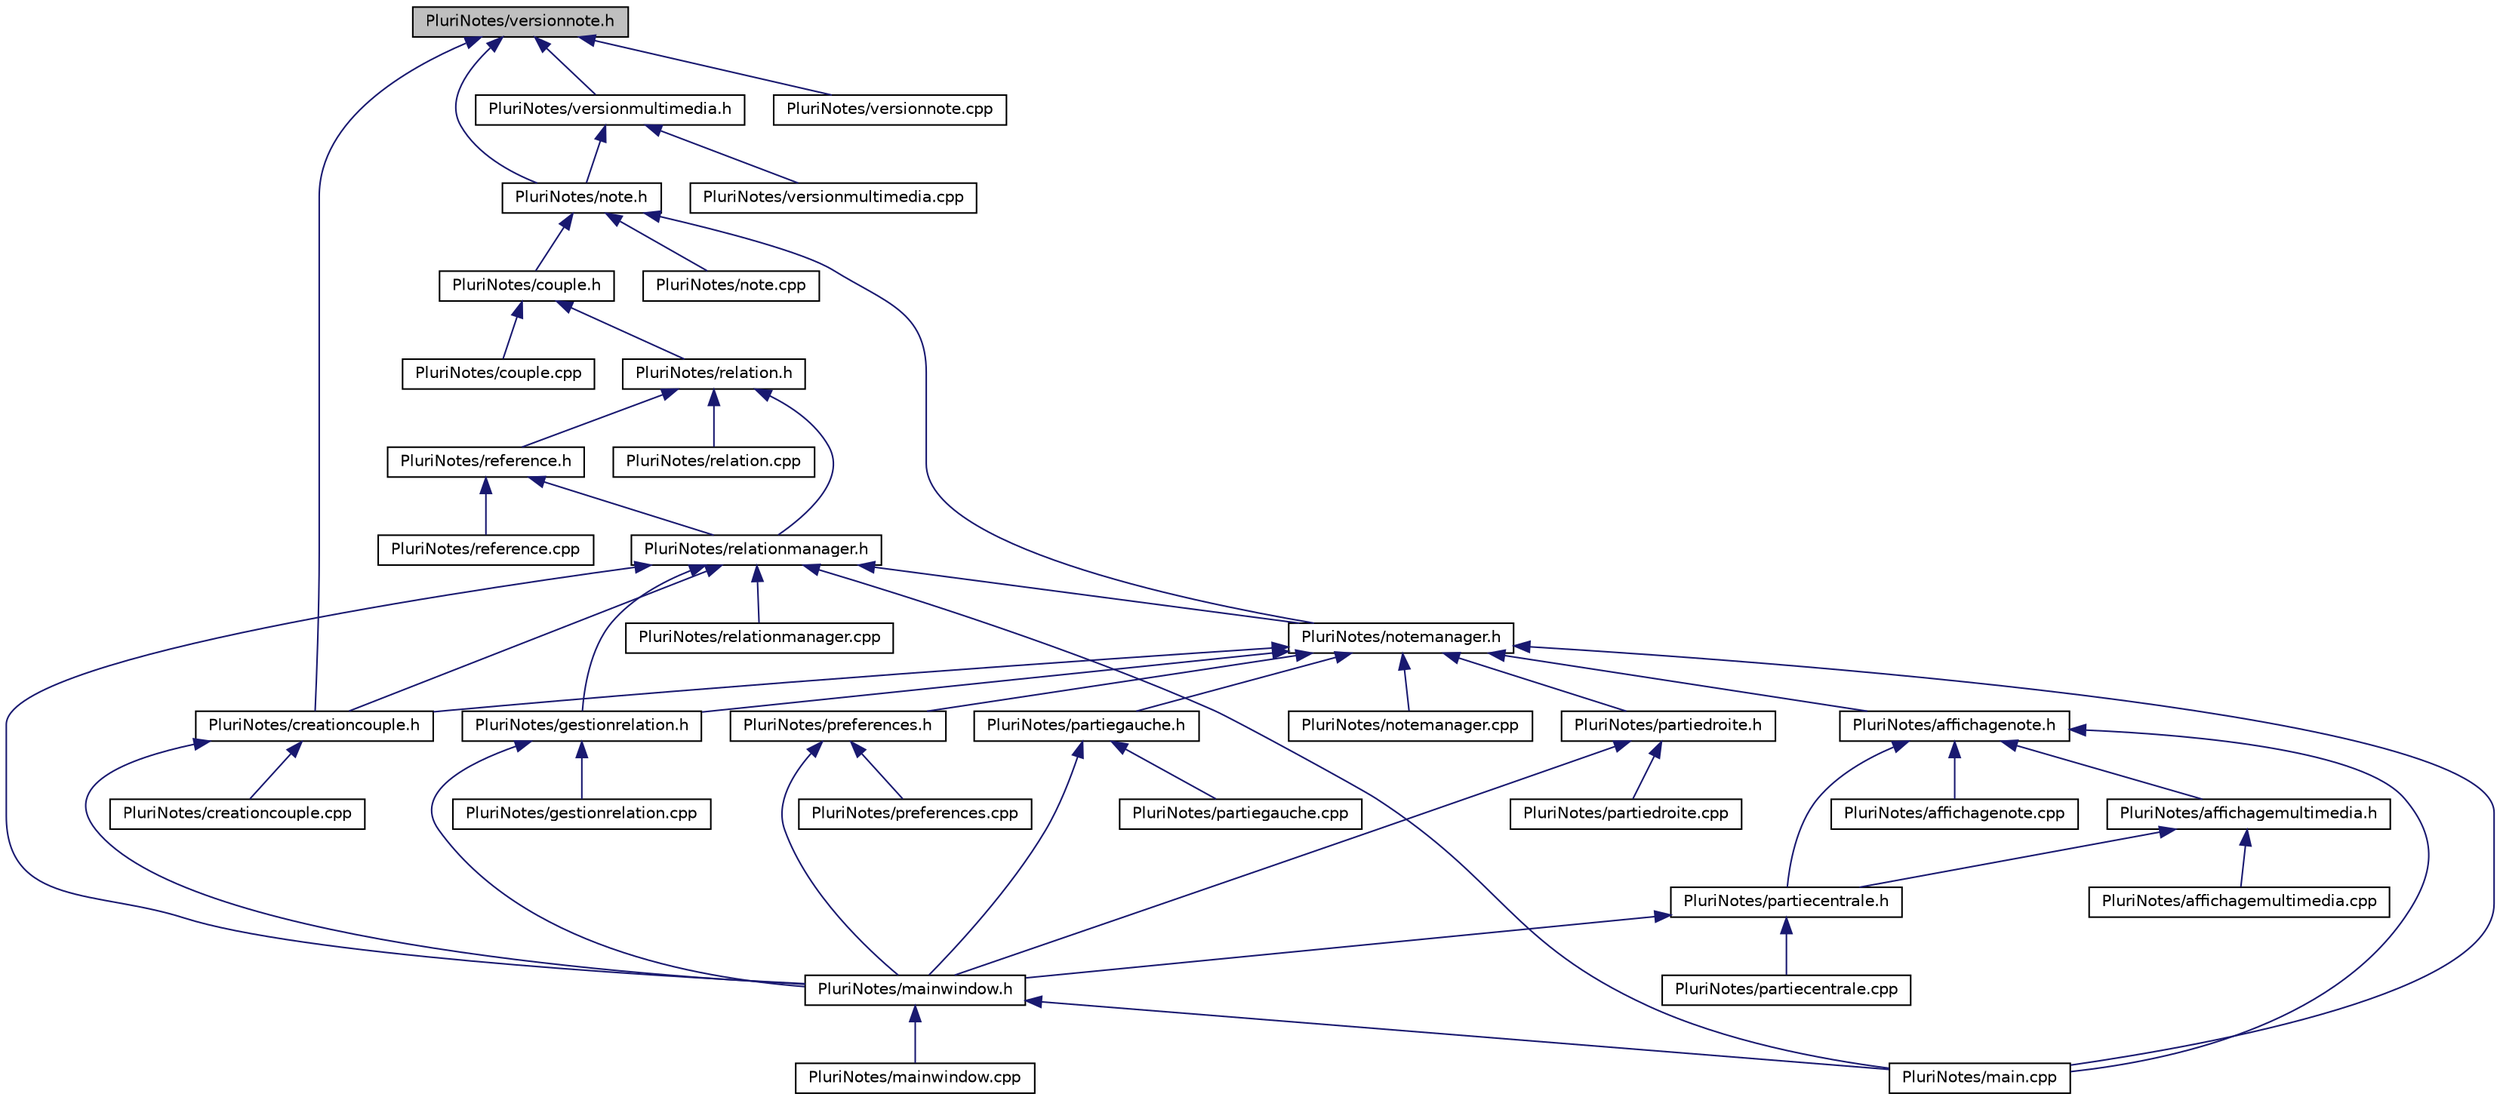 digraph "PluriNotes/versionnote.h"
{
  edge [fontname="Helvetica",fontsize="10",labelfontname="Helvetica",labelfontsize="10"];
  node [fontname="Helvetica",fontsize="10",shape=record];
  Node6 [label="PluriNotes/versionnote.h",height=0.2,width=0.4,color="black", fillcolor="grey75", style="filled", fontcolor="black"];
  Node6 -> Node7 [dir="back",color="midnightblue",fontsize="10",style="solid",fontname="Helvetica"];
  Node7 [label="PluriNotes/note.h",height=0.2,width=0.4,color="black", fillcolor="white", style="filled",URL="$note_8h.html"];
  Node7 -> Node8 [dir="back",color="midnightblue",fontsize="10",style="solid",fontname="Helvetica"];
  Node8 [label="PluriNotes/notemanager.h",height=0.2,width=0.4,color="black", fillcolor="white", style="filled",URL="$notemanager_8h.html"];
  Node8 -> Node9 [dir="back",color="midnightblue",fontsize="10",style="solid",fontname="Helvetica"];
  Node9 [label="PluriNotes/affichagenote.h",height=0.2,width=0.4,color="black", fillcolor="white", style="filled",URL="$affichagenote_8h.html"];
  Node9 -> Node10 [dir="back",color="midnightblue",fontsize="10",style="solid",fontname="Helvetica"];
  Node10 [label="PluriNotes/affichagemultimedia.h",height=0.2,width=0.4,color="black", fillcolor="white", style="filled",URL="$affichagemultimedia_8h.html"];
  Node10 -> Node11 [dir="back",color="midnightblue",fontsize="10",style="solid",fontname="Helvetica"];
  Node11 [label="PluriNotes/affichagemultimedia.cpp",height=0.2,width=0.4,color="black", fillcolor="white", style="filled",URL="$affichagemultimedia_8cpp.html"];
  Node10 -> Node12 [dir="back",color="midnightblue",fontsize="10",style="solid",fontname="Helvetica"];
  Node12 [label="PluriNotes/partiecentrale.h",height=0.2,width=0.4,color="black", fillcolor="white", style="filled",URL="$partiecentrale_8h.html"];
  Node12 -> Node13 [dir="back",color="midnightblue",fontsize="10",style="solid",fontname="Helvetica"];
  Node13 [label="PluriNotes/mainwindow.h",height=0.2,width=0.4,color="black", fillcolor="white", style="filled",URL="$mainwindow_8h.html"];
  Node13 -> Node14 [dir="back",color="midnightblue",fontsize="10",style="solid",fontname="Helvetica"];
  Node14 [label="PluriNotes/main.cpp",height=0.2,width=0.4,color="black", fillcolor="white", style="filled",URL="$main_8cpp.html"];
  Node13 -> Node15 [dir="back",color="midnightblue",fontsize="10",style="solid",fontname="Helvetica"];
  Node15 [label="PluriNotes/mainwindow.cpp",height=0.2,width=0.4,color="black", fillcolor="white", style="filled",URL="$mainwindow_8cpp.html"];
  Node12 -> Node16 [dir="back",color="midnightblue",fontsize="10",style="solid",fontname="Helvetica"];
  Node16 [label="PluriNotes/partiecentrale.cpp",height=0.2,width=0.4,color="black", fillcolor="white", style="filled",URL="$partiecentrale_8cpp.html"];
  Node9 -> Node17 [dir="back",color="midnightblue",fontsize="10",style="solid",fontname="Helvetica"];
  Node17 [label="PluriNotes/affichagenote.cpp",height=0.2,width=0.4,color="black", fillcolor="white", style="filled",URL="$affichagenote_8cpp.html"];
  Node9 -> Node12 [dir="back",color="midnightblue",fontsize="10",style="solid",fontname="Helvetica"];
  Node9 -> Node14 [dir="back",color="midnightblue",fontsize="10",style="solid",fontname="Helvetica"];
  Node8 -> Node18 [dir="back",color="midnightblue",fontsize="10",style="solid",fontname="Helvetica"];
  Node18 [label="PluriNotes/creationcouple.h",height=0.2,width=0.4,color="black", fillcolor="white", style="filled",URL="$creationcouple_8h.html"];
  Node18 -> Node19 [dir="back",color="midnightblue",fontsize="10",style="solid",fontname="Helvetica"];
  Node19 [label="PluriNotes/creationcouple.cpp",height=0.2,width=0.4,color="black", fillcolor="white", style="filled",URL="$creationcouple_8cpp.html"];
  Node18 -> Node13 [dir="back",color="midnightblue",fontsize="10",style="solid",fontname="Helvetica"];
  Node8 -> Node20 [dir="back",color="midnightblue",fontsize="10",style="solid",fontname="Helvetica"];
  Node20 [label="PluriNotes/gestionrelation.h",height=0.2,width=0.4,color="black", fillcolor="white", style="filled",URL="$gestionrelation_8h.html"];
  Node20 -> Node21 [dir="back",color="midnightblue",fontsize="10",style="solid",fontname="Helvetica"];
  Node21 [label="PluriNotes/gestionrelation.cpp",height=0.2,width=0.4,color="black", fillcolor="white", style="filled",URL="$gestionrelation_8cpp.html"];
  Node20 -> Node13 [dir="back",color="midnightblue",fontsize="10",style="solid",fontname="Helvetica"];
  Node8 -> Node22 [dir="back",color="midnightblue",fontsize="10",style="solid",fontname="Helvetica"];
  Node22 [label="PluriNotes/partiegauche.h",height=0.2,width=0.4,color="black", fillcolor="white", style="filled",URL="$partiegauche_8h.html"];
  Node22 -> Node13 [dir="back",color="midnightblue",fontsize="10",style="solid",fontname="Helvetica"];
  Node22 -> Node23 [dir="back",color="midnightblue",fontsize="10",style="solid",fontname="Helvetica"];
  Node23 [label="PluriNotes/partiegauche.cpp",height=0.2,width=0.4,color="black", fillcolor="white", style="filled",URL="$partiegauche_8cpp.html"];
  Node8 -> Node24 [dir="back",color="midnightblue",fontsize="10",style="solid",fontname="Helvetica"];
  Node24 [label="PluriNotes/partiedroite.h",height=0.2,width=0.4,color="black", fillcolor="white", style="filled",URL="$partiedroite_8h.html"];
  Node24 -> Node13 [dir="back",color="midnightblue",fontsize="10",style="solid",fontname="Helvetica"];
  Node24 -> Node25 [dir="back",color="midnightblue",fontsize="10",style="solid",fontname="Helvetica"];
  Node25 [label="PluriNotes/partiedroite.cpp",height=0.2,width=0.4,color="black", fillcolor="white", style="filled",URL="$partiedroite_8cpp.html"];
  Node8 -> Node26 [dir="back",color="midnightblue",fontsize="10",style="solid",fontname="Helvetica"];
  Node26 [label="PluriNotes/preferences.h",height=0.2,width=0.4,color="black", fillcolor="white", style="filled",URL="$preferences_8h.html"];
  Node26 -> Node13 [dir="back",color="midnightblue",fontsize="10",style="solid",fontname="Helvetica"];
  Node26 -> Node27 [dir="back",color="midnightblue",fontsize="10",style="solid",fontname="Helvetica"];
  Node27 [label="PluriNotes/preferences.cpp",height=0.2,width=0.4,color="black", fillcolor="white", style="filled",URL="$preferences_8cpp.html"];
  Node8 -> Node14 [dir="back",color="midnightblue",fontsize="10",style="solid",fontname="Helvetica"];
  Node8 -> Node28 [dir="back",color="midnightblue",fontsize="10",style="solid",fontname="Helvetica"];
  Node28 [label="PluriNotes/notemanager.cpp",height=0.2,width=0.4,color="black", fillcolor="white", style="filled",URL="$notemanager_8cpp.html"];
  Node7 -> Node29 [dir="back",color="midnightblue",fontsize="10",style="solid",fontname="Helvetica"];
  Node29 [label="PluriNotes/couple.h",height=0.2,width=0.4,color="black", fillcolor="white", style="filled",URL="$couple_8h.html"];
  Node29 -> Node30 [dir="back",color="midnightblue",fontsize="10",style="solid",fontname="Helvetica"];
  Node30 [label="PluriNotes/relation.h",height=0.2,width=0.4,color="black", fillcolor="white", style="filled",URL="$relation_8h.html"];
  Node30 -> Node31 [dir="back",color="midnightblue",fontsize="10",style="solid",fontname="Helvetica"];
  Node31 [label="PluriNotes/relationmanager.h",height=0.2,width=0.4,color="black", fillcolor="white", style="filled",URL="$relationmanager_8h.html"];
  Node31 -> Node8 [dir="back",color="midnightblue",fontsize="10",style="solid",fontname="Helvetica"];
  Node31 -> Node18 [dir="back",color="midnightblue",fontsize="10",style="solid",fontname="Helvetica"];
  Node31 -> Node20 [dir="back",color="midnightblue",fontsize="10",style="solid",fontname="Helvetica"];
  Node31 -> Node13 [dir="back",color="midnightblue",fontsize="10",style="solid",fontname="Helvetica"];
  Node31 -> Node14 [dir="back",color="midnightblue",fontsize="10",style="solid",fontname="Helvetica"];
  Node31 -> Node32 [dir="back",color="midnightblue",fontsize="10",style="solid",fontname="Helvetica"];
  Node32 [label="PluriNotes/relationmanager.cpp",height=0.2,width=0.4,color="black", fillcolor="white", style="filled",URL="$relationmanager_8cpp.html"];
  Node30 -> Node33 [dir="back",color="midnightblue",fontsize="10",style="solid",fontname="Helvetica"];
  Node33 [label="PluriNotes/reference.h",height=0.2,width=0.4,color="black", fillcolor="white", style="filled",URL="$reference_8h.html"];
  Node33 -> Node31 [dir="back",color="midnightblue",fontsize="10",style="solid",fontname="Helvetica"];
  Node33 -> Node34 [dir="back",color="midnightblue",fontsize="10",style="solid",fontname="Helvetica"];
  Node34 [label="PluriNotes/reference.cpp",height=0.2,width=0.4,color="black", fillcolor="white", style="filled",URL="$reference_8cpp.html"];
  Node30 -> Node35 [dir="back",color="midnightblue",fontsize="10",style="solid",fontname="Helvetica"];
  Node35 [label="PluriNotes/relation.cpp",height=0.2,width=0.4,color="black", fillcolor="white", style="filled",URL="$relation_8cpp.html"];
  Node29 -> Node36 [dir="back",color="midnightblue",fontsize="10",style="solid",fontname="Helvetica"];
  Node36 [label="PluriNotes/couple.cpp",height=0.2,width=0.4,color="black", fillcolor="white", style="filled",URL="$couple_8cpp.html"];
  Node7 -> Node37 [dir="back",color="midnightblue",fontsize="10",style="solid",fontname="Helvetica"];
  Node37 [label="PluriNotes/note.cpp",height=0.2,width=0.4,color="black", fillcolor="white", style="filled",URL="$note_8cpp.html"];
  Node6 -> Node38 [dir="back",color="midnightblue",fontsize="10",style="solid",fontname="Helvetica"];
  Node38 [label="PluriNotes/versionmultimedia.h",height=0.2,width=0.4,color="black", fillcolor="white", style="filled",URL="$versionmultimedia_8h.html"];
  Node38 -> Node7 [dir="back",color="midnightblue",fontsize="10",style="solid",fontname="Helvetica"];
  Node38 -> Node39 [dir="back",color="midnightblue",fontsize="10",style="solid",fontname="Helvetica"];
  Node39 [label="PluriNotes/versionmultimedia.cpp",height=0.2,width=0.4,color="black", fillcolor="white", style="filled",URL="$versionmultimedia_8cpp.html"];
  Node6 -> Node18 [dir="back",color="midnightblue",fontsize="10",style="solid",fontname="Helvetica"];
  Node6 -> Node40 [dir="back",color="midnightblue",fontsize="10",style="solid",fontname="Helvetica"];
  Node40 [label="PluriNotes/versionnote.cpp",height=0.2,width=0.4,color="black", fillcolor="white", style="filled",URL="$versionnote_8cpp.html"];
}
